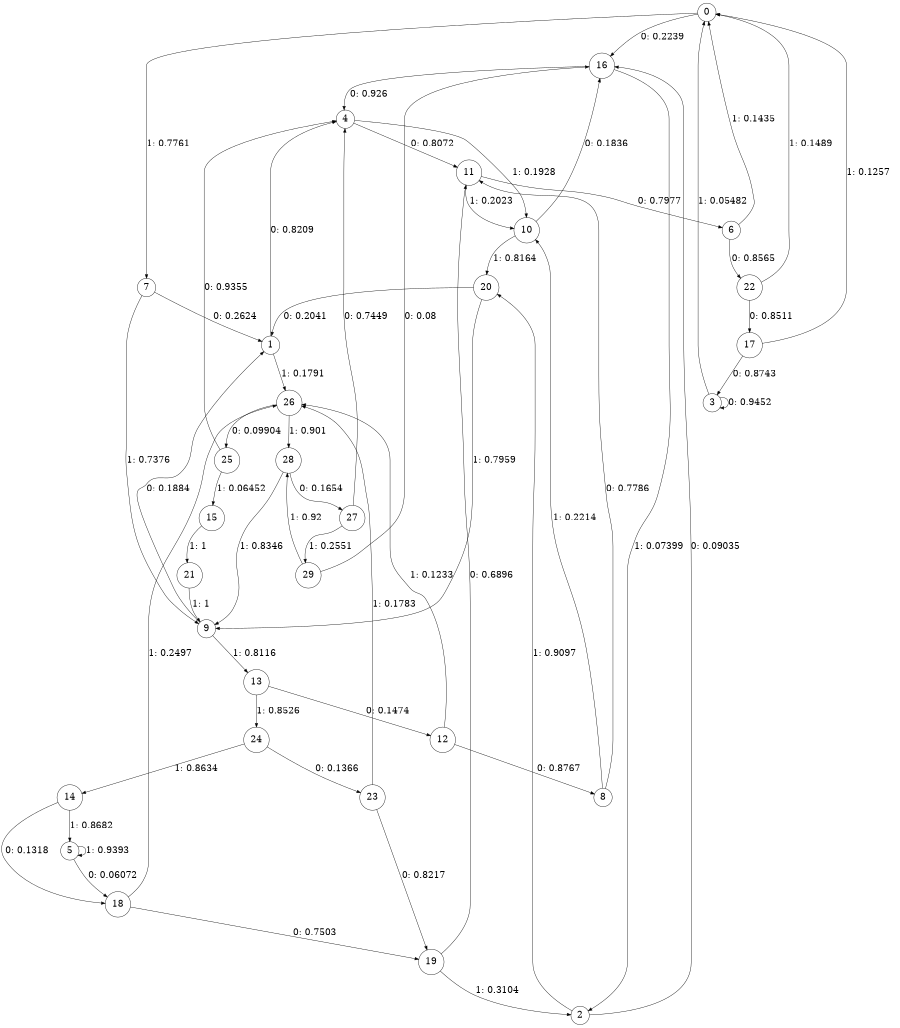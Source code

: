 digraph "ch1randomL8" {
size = "6,8.5";
ratio = "fill";
node [shape = circle];
node [fontsize = 24];
edge [fontsize = 24];
0 -> 16 [label = "0: 0.2239   "];
0 -> 7 [label = "1: 0.7761   "];
1 -> 4 [label = "0: 0.8209   "];
1 -> 26 [label = "1: 0.1791   "];
2 -> 16 [label = "0: 0.09035  "];
2 -> 20 [label = "1: 0.9097   "];
3 -> 3 [label = "0: 0.9452   "];
3 -> 0 [label = "1: 0.05482  "];
4 -> 11 [label = "0: 0.8072   "];
4 -> 10 [label = "1: 0.1928   "];
5 -> 18 [label = "0: 0.06072  "];
5 -> 5 [label = "1: 0.9393   "];
6 -> 22 [label = "0: 0.8565   "];
6 -> 0 [label = "1: 0.1435   "];
7 -> 1 [label = "0: 0.2624   "];
7 -> 9 [label = "1: 0.7376   "];
8 -> 11 [label = "0: 0.7786   "];
8 -> 10 [label = "1: 0.2214   "];
9 -> 1 [label = "0: 0.1884   "];
9 -> 13 [label = "1: 0.8116   "];
10 -> 16 [label = "0: 0.1836   "];
10 -> 20 [label = "1: 0.8164   "];
11 -> 6 [label = "0: 0.7977   "];
11 -> 10 [label = "1: 0.2023   "];
12 -> 8 [label = "0: 0.8767   "];
12 -> 26 [label = "1: 0.1233   "];
13 -> 12 [label = "0: 0.1474   "];
13 -> 24 [label = "1: 0.8526   "];
14 -> 18 [label = "0: 0.1318   "];
14 -> 5 [label = "1: 0.8682   "];
15 -> 21 [label = "1: 1        "];
16 -> 4 [label = "0: 0.926    "];
16 -> 2 [label = "1: 0.07399  "];
17 -> 3 [label = "0: 0.8743   "];
17 -> 0 [label = "1: 0.1257   "];
18 -> 19 [label = "0: 0.7503   "];
18 -> 26 [label = "1: 0.2497   "];
19 -> 11 [label = "0: 0.6896   "];
19 -> 2 [label = "1: 0.3104   "];
20 -> 1 [label = "0: 0.2041   "];
20 -> 9 [label = "1: 0.7959   "];
21 -> 9 [label = "1: 1        "];
22 -> 17 [label = "0: 0.8511   "];
22 -> 0 [label = "1: 0.1489   "];
23 -> 19 [label = "0: 0.8217   "];
23 -> 26 [label = "1: 0.1783   "];
24 -> 23 [label = "0: 0.1366   "];
24 -> 14 [label = "1: 0.8634   "];
25 -> 4 [label = "0: 0.9355   "];
25 -> 15 [label = "1: 0.06452  "];
26 -> 25 [label = "0: 0.09904  "];
26 -> 28 [label = "1: 0.901    "];
27 -> 4 [label = "0: 0.7449   "];
27 -> 29 [label = "1: 0.2551   "];
28 -> 27 [label = "0: 0.1654   "];
28 -> 9 [label = "1: 0.8346   "];
29 -> 16 [label = "0: 0.08     "];
29 -> 28 [label = "1: 0.92     "];
}